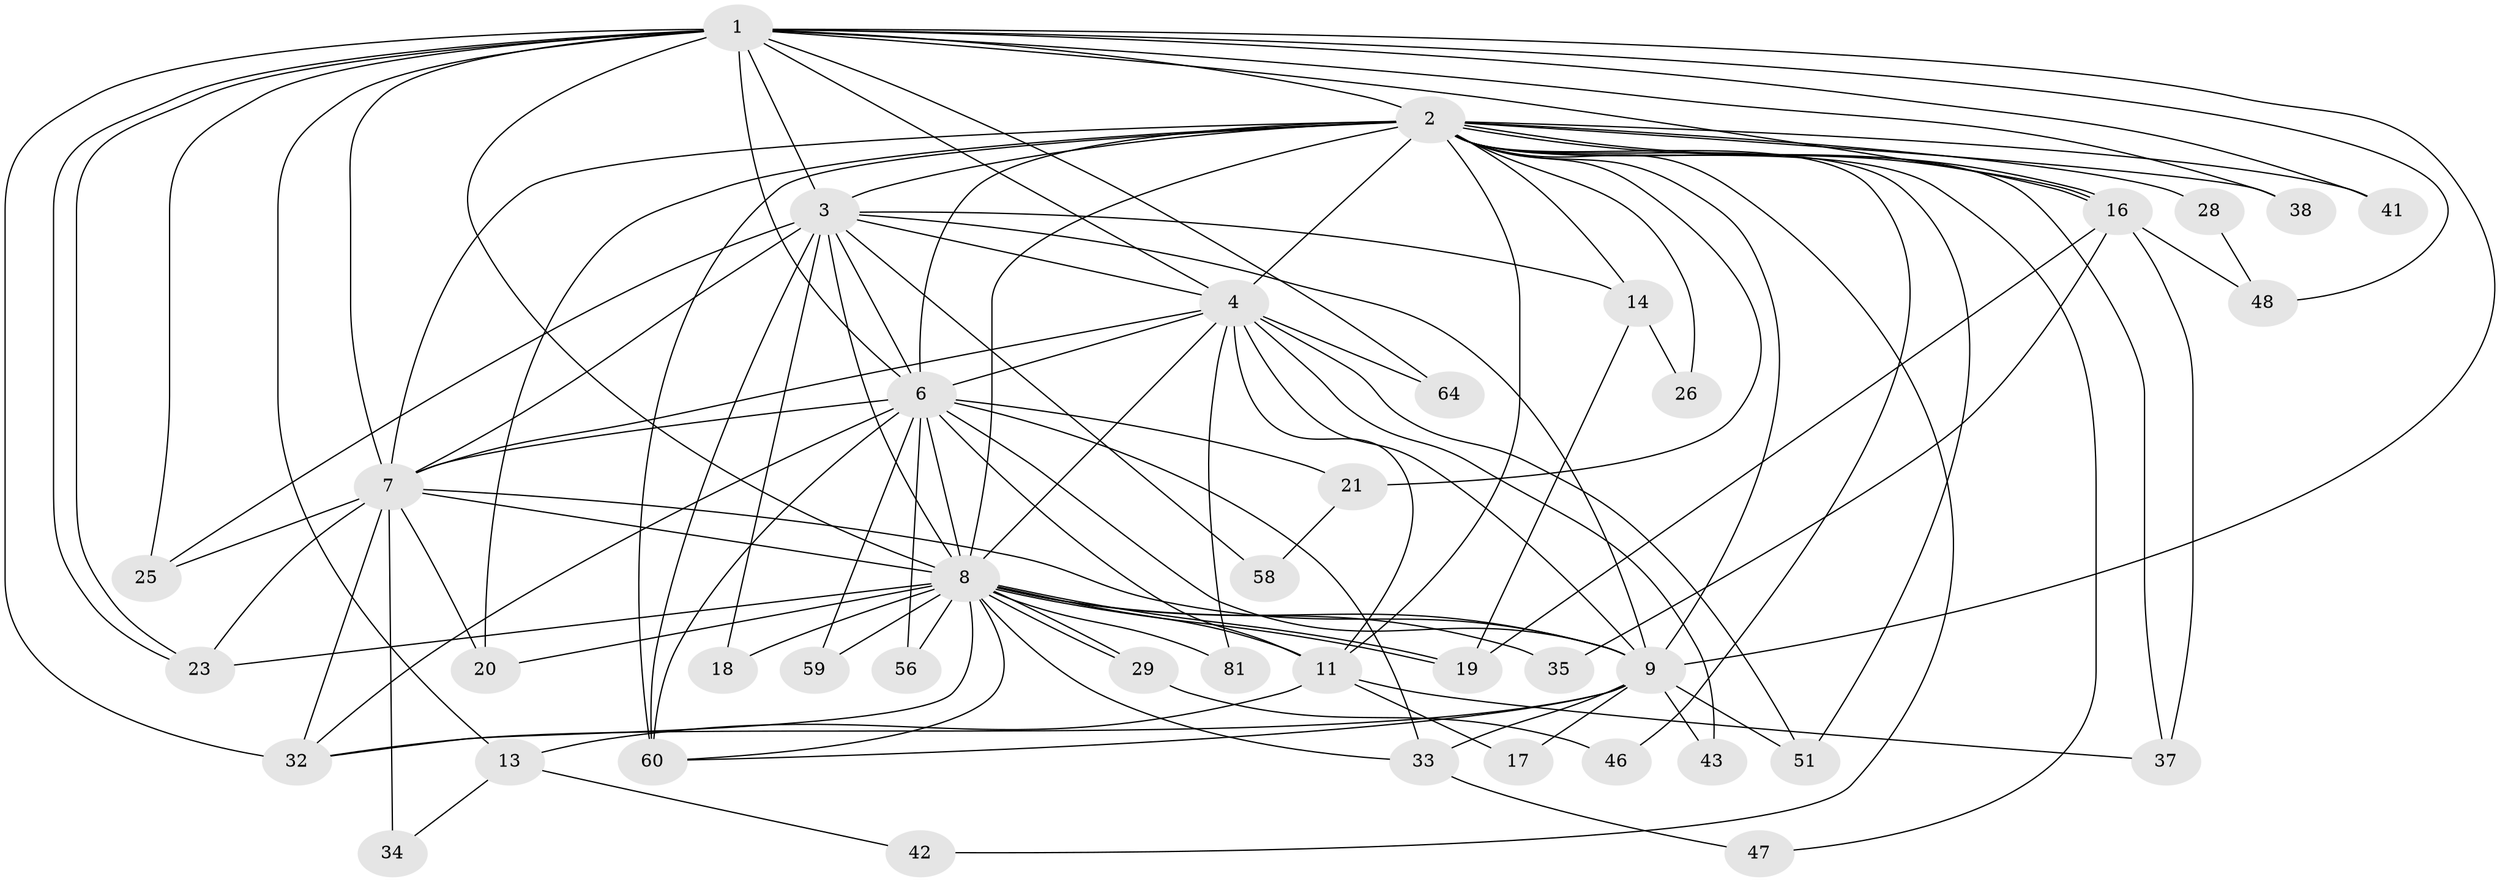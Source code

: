 // original degree distribution, {20: 0.012195121951219513, 19: 0.012195121951219513, 15: 0.024390243902439025, 17: 0.012195121951219513, 23: 0.024390243902439025, 16: 0.024390243902439025, 18: 0.012195121951219513, 7: 0.012195121951219513, 2: 0.524390243902439, 4: 0.10975609756097561, 5: 0.06097560975609756, 3: 0.17073170731707318}
// Generated by graph-tools (version 1.1) at 2025/14/03/09/25 04:14:18]
// undirected, 41 vertices, 112 edges
graph export_dot {
graph [start="1"]
  node [color=gray90,style=filled];
  1;
  2 [super="+5"];
  3;
  4;
  6 [super="+22+15"];
  7 [super="+30"];
  8 [super="+10+79"];
  9 [super="+49+52+61"];
  11 [super="+82+40+12"];
  13;
  14;
  16 [super="+24"];
  17;
  18;
  19 [super="+31"];
  20 [super="+63"];
  21;
  23 [super="+77+39"];
  25 [super="+65"];
  26;
  28;
  29;
  32 [super="+76+66+62"];
  33;
  34;
  35;
  37;
  38;
  41;
  42;
  43;
  46;
  47;
  48 [super="+80"];
  51 [super="+78+69"];
  56;
  58;
  59;
  60 [super="+74"];
  64;
  81;
  1 -- 2 [weight=2];
  1 -- 3;
  1 -- 4;
  1 -- 6;
  1 -- 7;
  1 -- 8 [weight=3];
  1 -- 9;
  1 -- 13;
  1 -- 23;
  1 -- 23;
  1 -- 25;
  1 -- 32;
  1 -- 38;
  1 -- 41;
  1 -- 64;
  1 -- 48;
  1 -- 16;
  2 -- 3 [weight=2];
  2 -- 4 [weight=4];
  2 -- 6 [weight=2];
  2 -- 7 [weight=3];
  2 -- 8 [weight=6];
  2 -- 9 [weight=3];
  2 -- 16 [weight=3];
  2 -- 16;
  2 -- 26;
  2 -- 28 [weight=2];
  2 -- 41;
  2 -- 46;
  2 -- 11;
  2 -- 51;
  2 -- 14 [weight=2];
  2 -- 21;
  2 -- 37;
  2 -- 38;
  2 -- 42;
  2 -- 47;
  2 -- 60;
  2 -- 20;
  3 -- 4;
  3 -- 6 [weight=2];
  3 -- 7;
  3 -- 8 [weight=2];
  3 -- 9;
  3 -- 14;
  3 -- 18;
  3 -- 25;
  3 -- 58;
  3 -- 60;
  4 -- 6 [weight=2];
  4 -- 7;
  4 -- 8 [weight=2];
  4 -- 9;
  4 -- 11;
  4 -- 43;
  4 -- 51;
  4 -- 64;
  4 -- 81;
  6 -- 7;
  6 -- 8 [weight=4];
  6 -- 9 [weight=2];
  6 -- 21;
  6 -- 33;
  6 -- 60;
  6 -- 56;
  6 -- 11;
  6 -- 32;
  6 -- 59;
  7 -- 8 [weight=2];
  7 -- 9;
  7 -- 20;
  7 -- 34;
  7 -- 32;
  7 -- 23;
  7 -- 25;
  8 -- 9 [weight=2];
  8 -- 11;
  8 -- 18;
  8 -- 19;
  8 -- 19;
  8 -- 20;
  8 -- 29;
  8 -- 29;
  8 -- 33;
  8 -- 59;
  8 -- 32;
  8 -- 60;
  8 -- 23 [weight=2];
  8 -- 35;
  8 -- 81;
  8 -- 56;
  9 -- 17;
  9 -- 32 [weight=2];
  9 -- 43;
  9 -- 51 [weight=2];
  9 -- 33;
  9 -- 60;
  11 -- 13;
  11 -- 17;
  11 -- 37;
  13 -- 34;
  13 -- 42;
  14 -- 26;
  14 -- 19;
  16 -- 48;
  16 -- 35;
  16 -- 37;
  16 -- 19;
  21 -- 58;
  28 -- 48;
  29 -- 46;
  33 -- 47;
}
